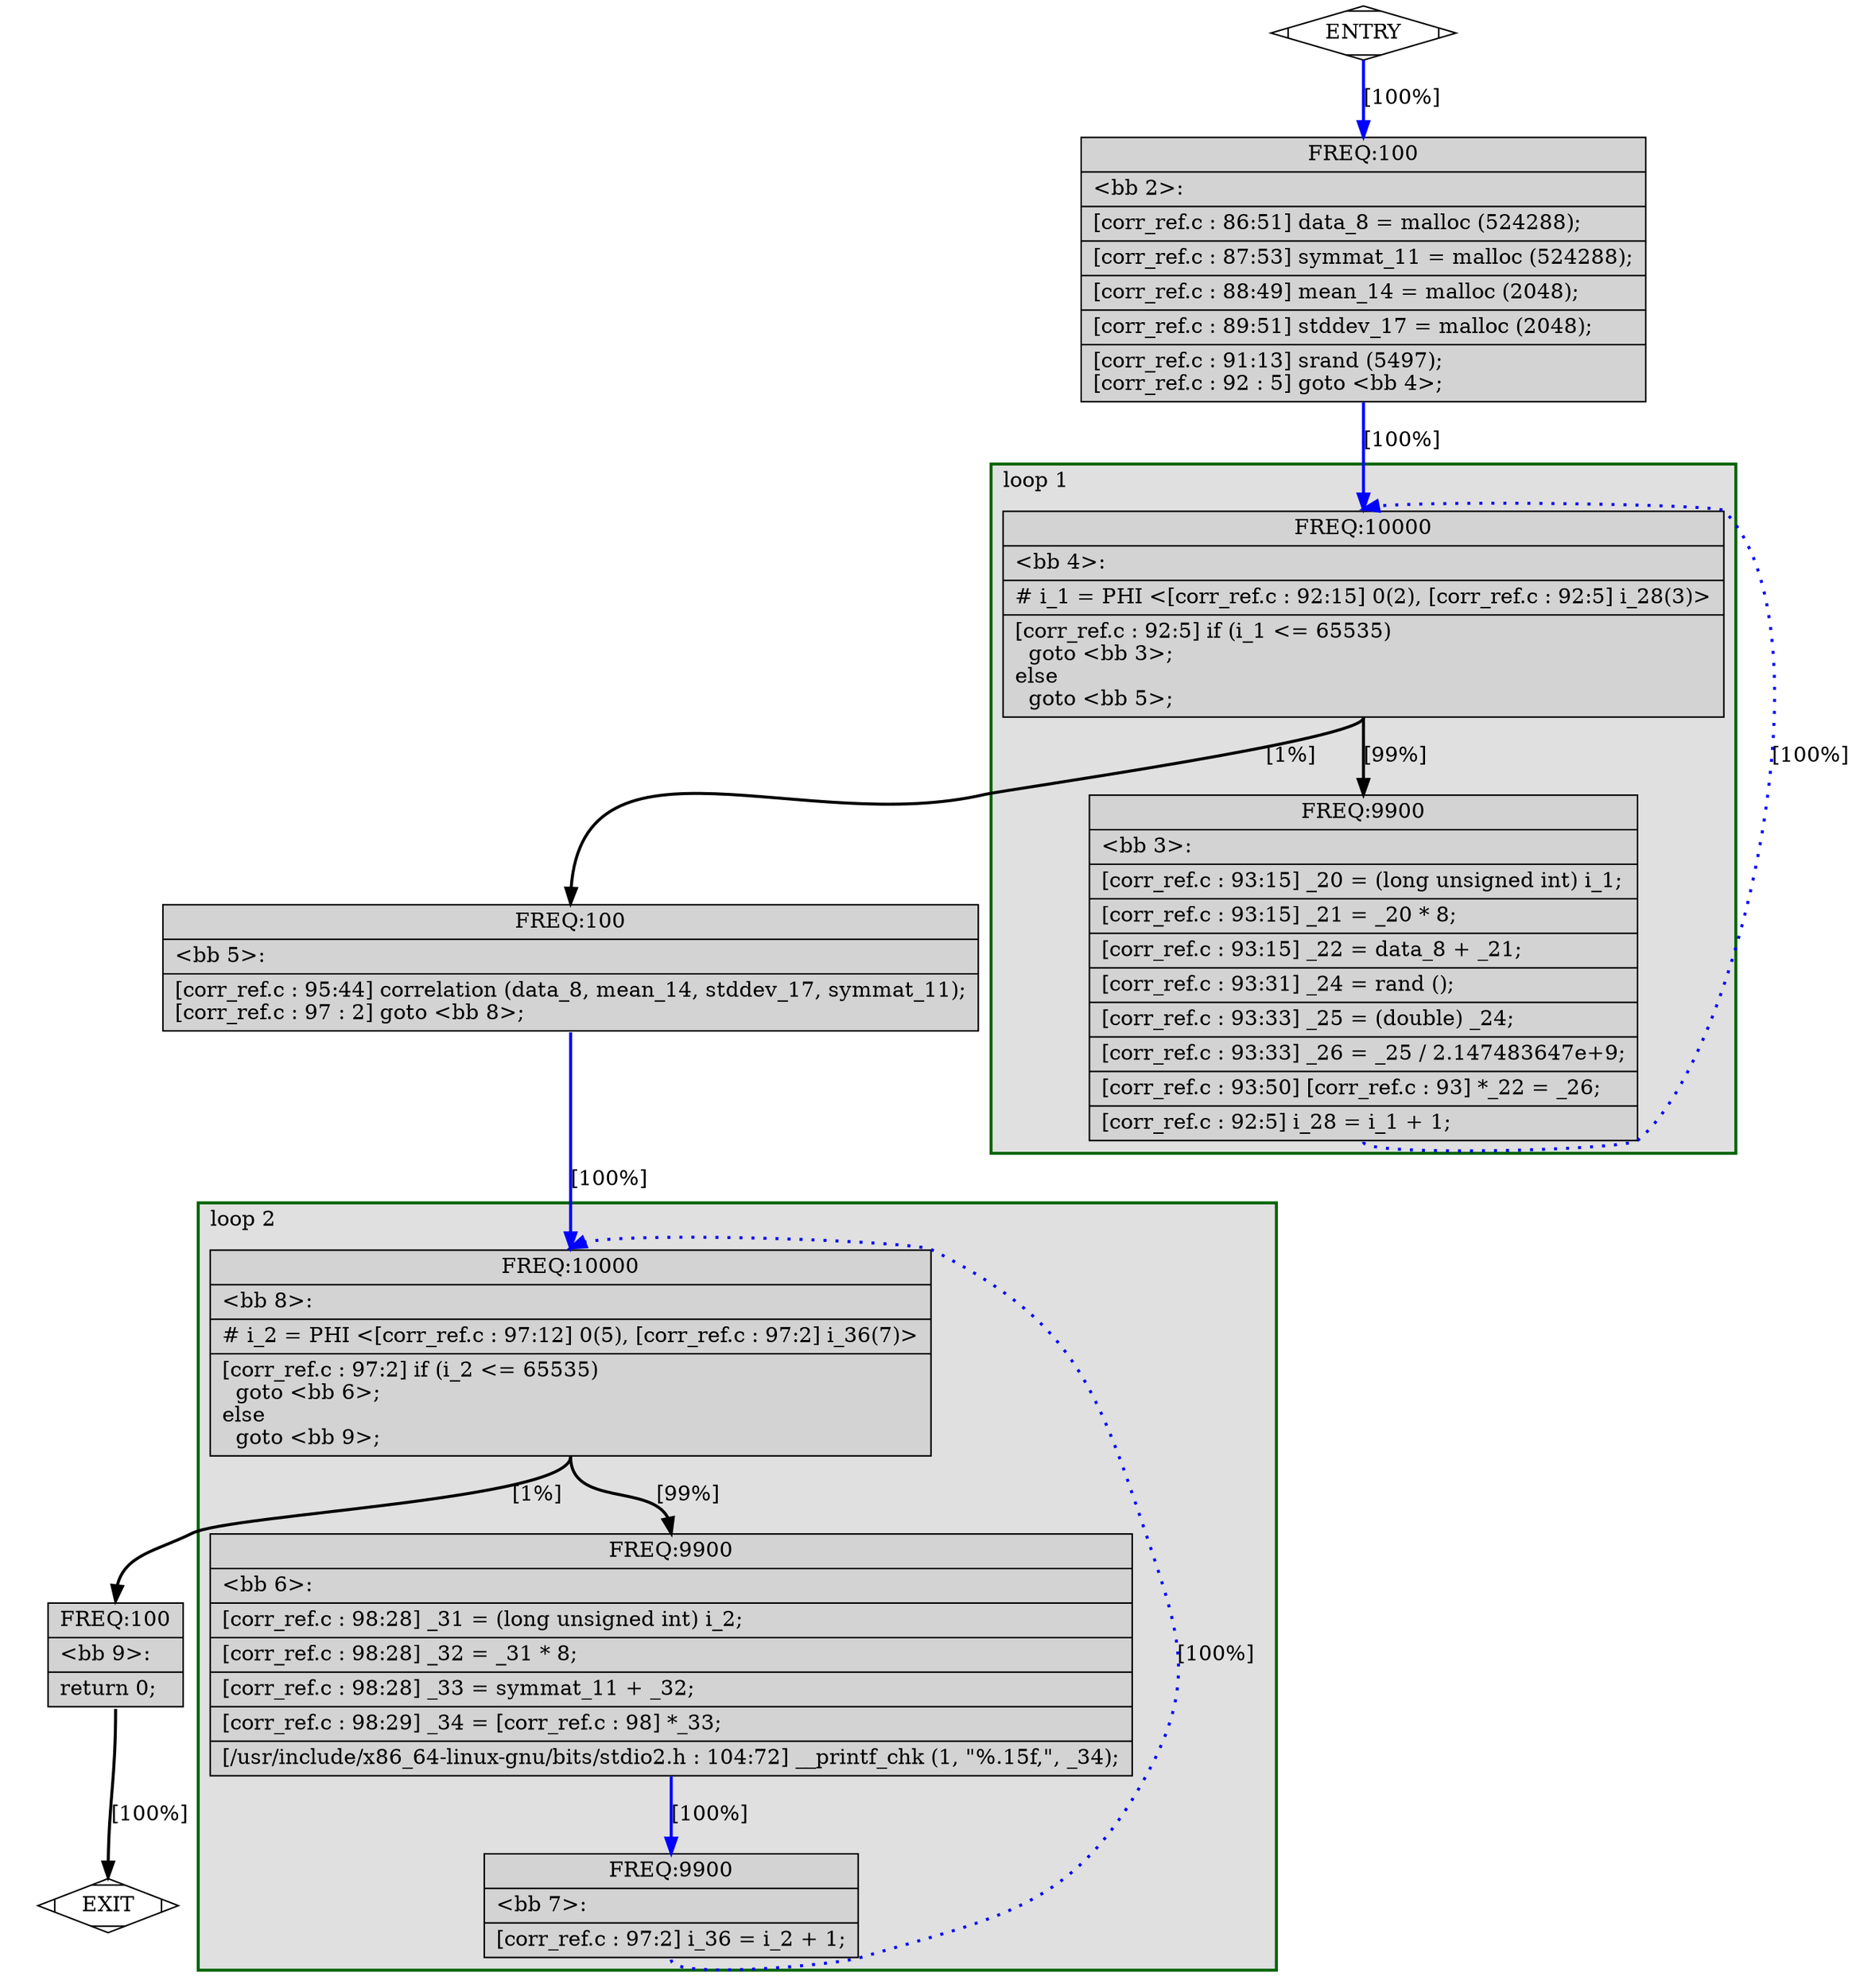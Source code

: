 digraph "corr_ref.c.035t.fnsplit" {
overlap=false;
subgraph "main" {
	color="black";
	label="main";
	subgraph cluster_49_2 {
	style="filled";
	color="darkgreen";
	fillcolor="grey88";
	label="loop 2";
	labeljust=l;
	penwidth=2;
	fn_49_basic_block_8 [shape=record,style=filled,fillcolor=lightgrey,label="{ FREQ:10000 |\<bb\ 8\>:\l\
|#\ i_2\ =\ PHI\ \<[corr_ref.c\ :\ 97:12]\ 0(5),\ [corr_ref.c\ :\ 97:2]\ i_36(7)\>\l\
|[corr_ref.c\ :\ 97:2]\ if\ (i_2\ \<=\ 65535)\l\
\ \ goto\ \<bb\ 6\>;\l\
else\l\
\ \ goto\ \<bb\ 9\>;\l\
}"];

	fn_49_basic_block_6 [shape=record,style=filled,fillcolor=lightgrey,label="{ FREQ:9900 |\<bb\ 6\>:\l\
|[corr_ref.c\ :\ 98:28]\ _31\ =\ (long\ unsigned\ int)\ i_2;\l\
|[corr_ref.c\ :\ 98:28]\ _32\ =\ _31\ *\ 8;\l\
|[corr_ref.c\ :\ 98:28]\ _33\ =\ symmat_11\ +\ _32;\l\
|[corr_ref.c\ :\ 98:29]\ _34\ =\ [corr_ref.c\ :\ 98]\ *_33;\l\
|[/usr/include/x86_64-linux-gnu/bits/stdio2.h\ :\ 104:72]\ __printf_chk\ (1,\ \"%.15f,\",\ _34);\l\
}"];

	fn_49_basic_block_7 [shape=record,style=filled,fillcolor=lightgrey,label="{ FREQ:9900 |\<bb\ 7\>:\l\
|[corr_ref.c\ :\ 97:2]\ i_36\ =\ i_2\ +\ 1;\l\
}"];

	}
	subgraph cluster_49_1 {
	style="filled";
	color="darkgreen";
	fillcolor="grey88";
	label="loop 1";
	labeljust=l;
	penwidth=2;
	fn_49_basic_block_4 [shape=record,style=filled,fillcolor=lightgrey,label="{ FREQ:10000 |\<bb\ 4\>:\l\
|#\ i_1\ =\ PHI\ \<[corr_ref.c\ :\ 92:15]\ 0(2),\ [corr_ref.c\ :\ 92:5]\ i_28(3)\>\l\
|[corr_ref.c\ :\ 92:5]\ if\ (i_1\ \<=\ 65535)\l\
\ \ goto\ \<bb\ 3\>;\l\
else\l\
\ \ goto\ \<bb\ 5\>;\l\
}"];

	fn_49_basic_block_3 [shape=record,style=filled,fillcolor=lightgrey,label="{ FREQ:9900 |\<bb\ 3\>:\l\
|[corr_ref.c\ :\ 93:15]\ _20\ =\ (long\ unsigned\ int)\ i_1;\l\
|[corr_ref.c\ :\ 93:15]\ _21\ =\ _20\ *\ 8;\l\
|[corr_ref.c\ :\ 93:15]\ _22\ =\ data_8\ +\ _21;\l\
|[corr_ref.c\ :\ 93:31]\ _24\ =\ rand\ ();\l\
|[corr_ref.c\ :\ 93:33]\ _25\ =\ (double)\ _24;\l\
|[corr_ref.c\ :\ 93:33]\ _26\ =\ _25\ /\ 2.147483647e+9;\l\
|[corr_ref.c\ :\ 93:50]\ [corr_ref.c\ :\ 93]\ *_22\ =\ _26;\l\
|[corr_ref.c\ :\ 92:5]\ i_28\ =\ i_1\ +\ 1;\l\
}"];

	}
	fn_49_basic_block_0 [shape=Mdiamond,style=filled,fillcolor=white,label="ENTRY"];

	fn_49_basic_block_1 [shape=Mdiamond,style=filled,fillcolor=white,label="EXIT"];

	fn_49_basic_block_2 [shape=record,style=filled,fillcolor=lightgrey,label="{ FREQ:100 |\<bb\ 2\>:\l\
|[corr_ref.c\ :\ 86:51]\ data_8\ =\ malloc\ (524288);\l\
|[corr_ref.c\ :\ 87:53]\ symmat_11\ =\ malloc\ (524288);\l\
|[corr_ref.c\ :\ 88:49]\ mean_14\ =\ malloc\ (2048);\l\
|[corr_ref.c\ :\ 89:51]\ stddev_17\ =\ malloc\ (2048);\l\
|[corr_ref.c\ :\ 91:13]\ srand\ (5497);\l\
[corr_ref.c\ :\ 92\ :\ 5]\ goto\ \<bb\ 4\>;\l\
}"];

	fn_49_basic_block_5 [shape=record,style=filled,fillcolor=lightgrey,label="{ FREQ:100 |\<bb\ 5\>:\l\
|[corr_ref.c\ :\ 95:44]\ correlation\ (data_8,\ mean_14,\ stddev_17,\ symmat_11);\l\
[corr_ref.c\ :\ 97\ :\ 2]\ goto\ \<bb\ 8\>;\l\
}"];

	fn_49_basic_block_9 [shape=record,style=filled,fillcolor=lightgrey,label="{ FREQ:100 |\<bb\ 9\>:\l\
|return\ 0;\l\
}"];

	fn_49_basic_block_0:s -> fn_49_basic_block_2:n [style="solid,bold",color=blue,weight=100,constraint=true, label="[100%]"];
	fn_49_basic_block_2:s -> fn_49_basic_block_4:n [style="solid,bold",color=blue,weight=100,constraint=true, label="[100%]"];
	fn_49_basic_block_3:s -> fn_49_basic_block_4:n [style="dotted,bold",color=blue,weight=10,constraint=false, label="[100%]"];
	fn_49_basic_block_4:s -> fn_49_basic_block_3:n [style="solid,bold",color=black,weight=10,constraint=true, label="[99%]"];
	fn_49_basic_block_4:s -> fn_49_basic_block_5:n [style="solid,bold",color=black,weight=10,constraint=true, label="[1%]"];
	fn_49_basic_block_5:s -> fn_49_basic_block_8:n [style="solid,bold",color=blue,weight=100,constraint=true, label="[100%]"];
	fn_49_basic_block_6:s -> fn_49_basic_block_7:n [style="solid,bold",color=blue,weight=100,constraint=true, label="[100%]"];
	fn_49_basic_block_7:s -> fn_49_basic_block_8:n [style="dotted,bold",color=blue,weight=10,constraint=false, label="[100%]"];
	fn_49_basic_block_8:s -> fn_49_basic_block_6:n [style="solid,bold",color=black,weight=10,constraint=true, label="[99%]"];
	fn_49_basic_block_8:s -> fn_49_basic_block_9:n [style="solid,bold",color=black,weight=10,constraint=true, label="[1%]"];
	fn_49_basic_block_9:s -> fn_49_basic_block_1:n [style="solid,bold",color=black,weight=10,constraint=true, label="[100%]"];
	fn_49_basic_block_0:s -> fn_49_basic_block_1:n [style="invis",constraint=true];
}
}
